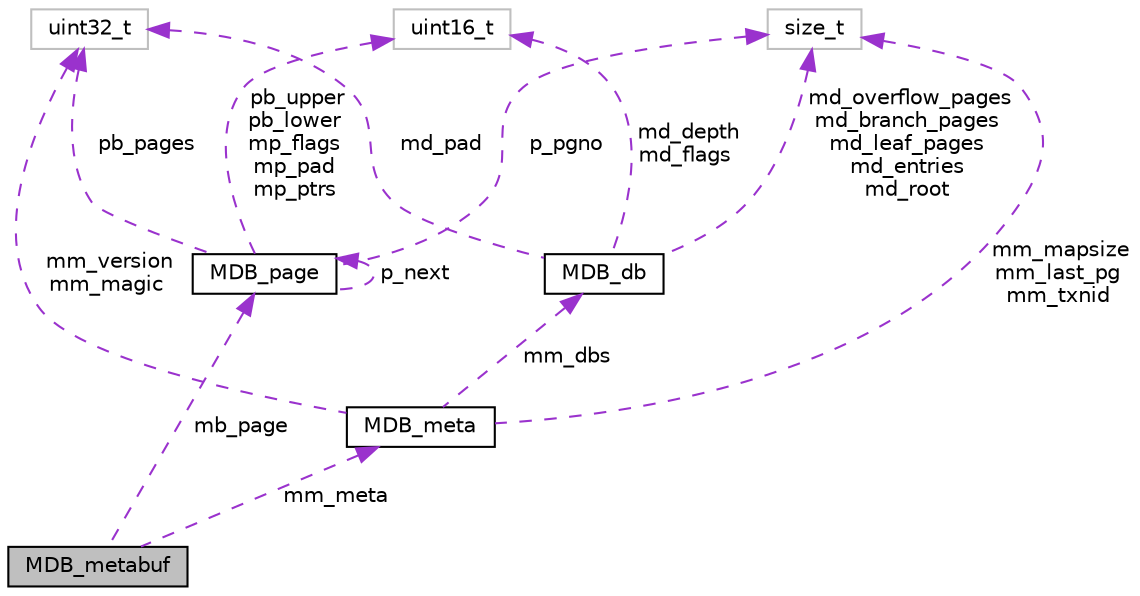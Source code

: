digraph "MDB_metabuf"
{
  edge [fontname="Helvetica",fontsize="10",labelfontname="Helvetica",labelfontsize="10"];
  node [fontname="Helvetica",fontsize="10",shape=record];
  Node1 [label="MDB_metabuf",height=0.2,width=0.4,color="black", fillcolor="grey75", style="filled", fontcolor="black"];
  Node2 -> Node1 [dir="back",color="darkorchid3",fontsize="10",style="dashed",label=" mm_meta" ,fontname="Helvetica"];
  Node2 [label="MDB_meta",height=0.2,width=0.4,color="black", fillcolor="white", style="filled",URL="$struct_m_d_b__meta.html"];
  Node3 -> Node2 [dir="back",color="darkorchid3",fontsize="10",style="dashed",label=" mm_dbs" ,fontname="Helvetica"];
  Node3 [label="MDB_db",height=0.2,width=0.4,color="black", fillcolor="white", style="filled",URL="$struct_m_d_b__db.html"];
  Node4 -> Node3 [dir="back",color="darkorchid3",fontsize="10",style="dashed",label=" md_pad" ,fontname="Helvetica"];
  Node4 [label="uint32_t",height=0.2,width=0.4,color="grey75", fillcolor="white", style="filled"];
  Node5 -> Node3 [dir="back",color="darkorchid3",fontsize="10",style="dashed",label=" md_depth\nmd_flags" ,fontname="Helvetica"];
  Node5 [label="uint16_t",height=0.2,width=0.4,color="grey75", fillcolor="white", style="filled"];
  Node6 -> Node3 [dir="back",color="darkorchid3",fontsize="10",style="dashed",label=" md_overflow_pages\nmd_branch_pages\nmd_leaf_pages\nmd_entries\nmd_root" ,fontname="Helvetica"];
  Node6 [label="size_t",height=0.2,width=0.4,color="grey75", fillcolor="white", style="filled"];
  Node4 -> Node2 [dir="back",color="darkorchid3",fontsize="10",style="dashed",label=" mm_version\nmm_magic" ,fontname="Helvetica"];
  Node6 -> Node2 [dir="back",color="darkorchid3",fontsize="10",style="dashed",label=" mm_mapsize\nmm_last_pg\nmm_txnid" ,fontname="Helvetica"];
  Node7 -> Node1 [dir="back",color="darkorchid3",fontsize="10",style="dashed",label=" mb_page" ,fontname="Helvetica"];
  Node7 [label="MDB_page",height=0.2,width=0.4,color="black", fillcolor="white", style="filled",URL="$struct_m_d_b__page.html"];
  Node4 -> Node7 [dir="back",color="darkorchid3",fontsize="10",style="dashed",label=" pb_pages" ,fontname="Helvetica"];
  Node5 -> Node7 [dir="back",color="darkorchid3",fontsize="10",style="dashed",label=" pb_upper\npb_lower\nmp_flags\nmp_pad\nmp_ptrs" ,fontname="Helvetica"];
  Node7 -> Node7 [dir="back",color="darkorchid3",fontsize="10",style="dashed",label=" p_next" ,fontname="Helvetica"];
  Node6 -> Node7 [dir="back",color="darkorchid3",fontsize="10",style="dashed",label=" p_pgno" ,fontname="Helvetica"];
}
